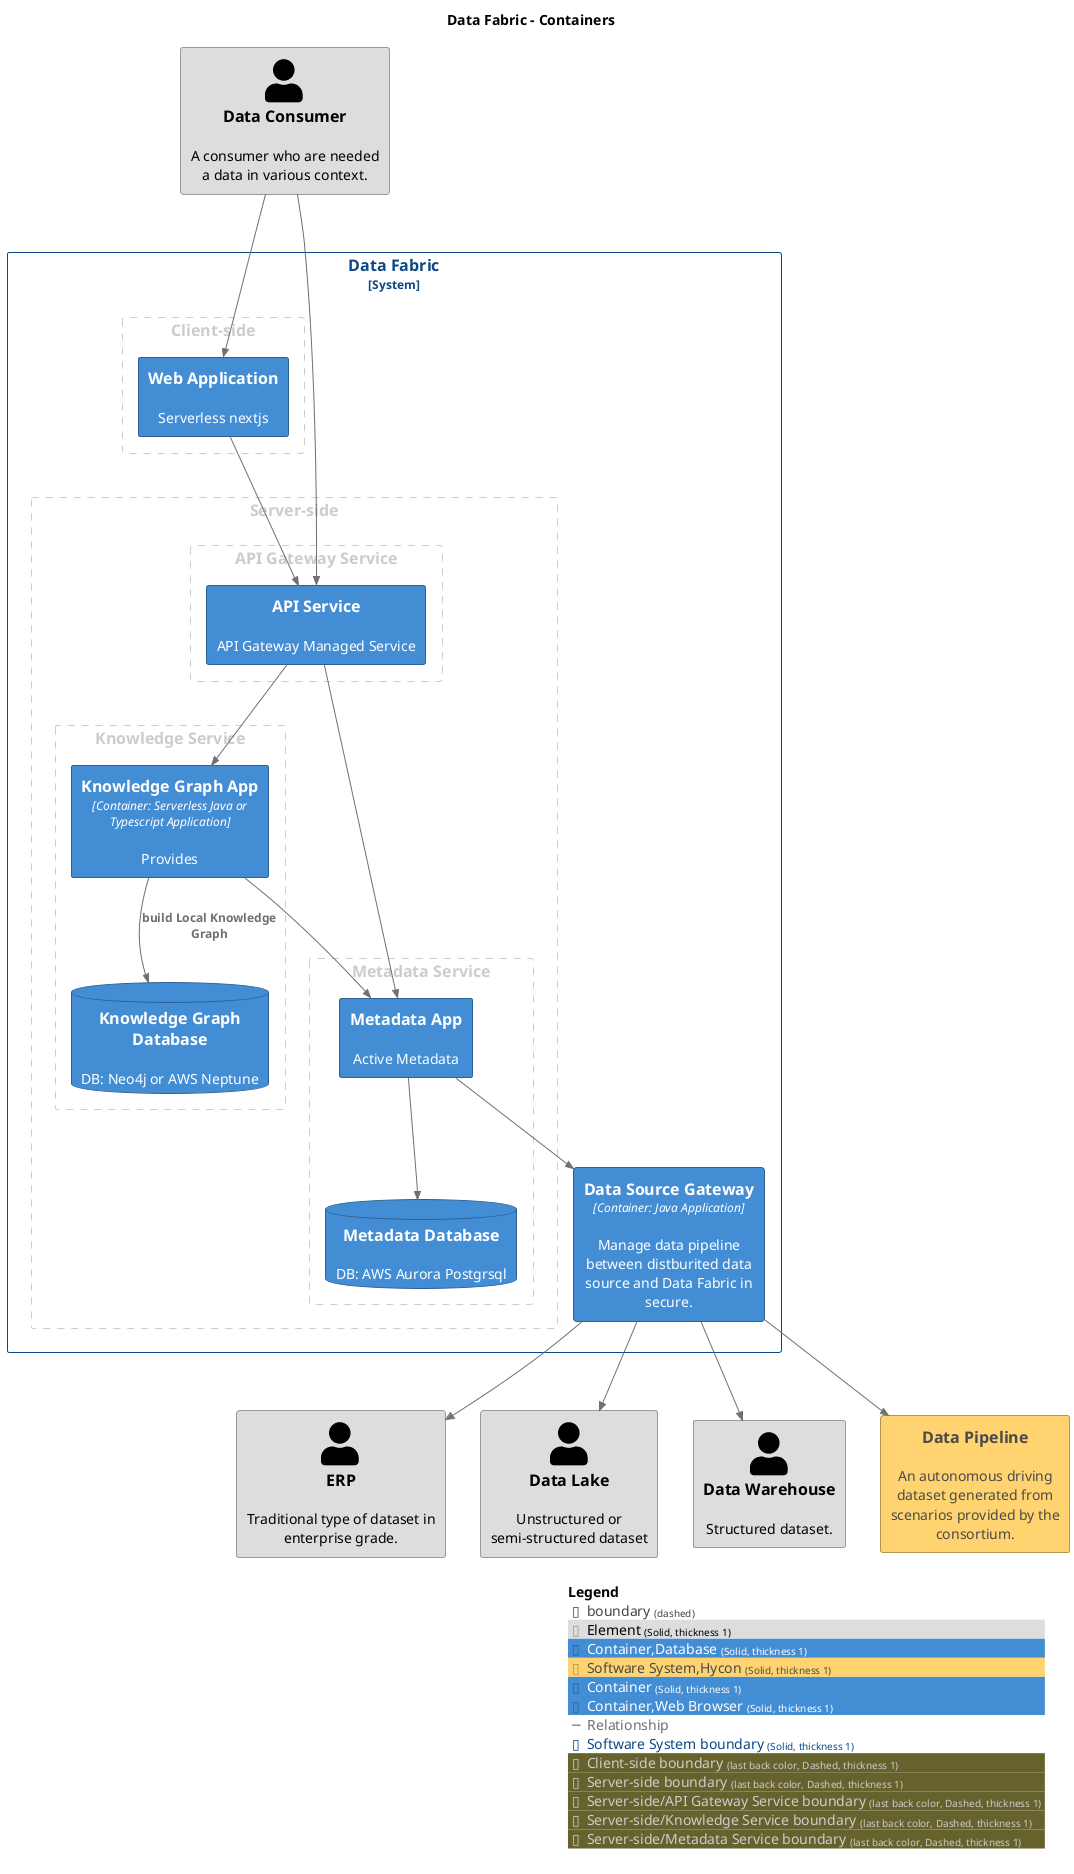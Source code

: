 @startuml
set separator none
title Data Fabric - Containers

top to bottom direction

!include <C4/C4>
!include <C4/C4_Context>
!include <C4/C4_Container>

AddElementTag("Element", $bgColor="#dddddd", $borderColor="#9a9a9a", $fontColor="#000000", $sprite="", $shadowing="", $borderStyle="Solid", $borderThickness="1")
AddElementTag("Container,Database", $bgColor="#438dd5", $borderColor="#2e6295", $fontColor="#ffffff", $sprite="", $shadowing="", $borderStyle="Solid", $borderThickness="1")
AddElementTag("Software System,Hycon", $bgColor="#ffd470", $borderColor="#b2944e", $fontColor="#4a4a4a", $sprite="", $shadowing="", $borderStyle="Solid", $borderThickness="1")
AddElementTag("Container", $bgColor="#438dd5", $borderColor="#2e6295", $fontColor="#ffffff", $sprite="", $shadowing="", $borderStyle="Solid", $borderThickness="1")
AddElementTag("Container,Web Browser", $bgColor="#438dd5", $borderColor="#2e6295", $fontColor="#ffffff", $sprite="", $shadowing="", $borderStyle="Solid", $borderThickness="1")

AddRelTag("Relationship", $textColor="#707070", $lineColor="#707070", $lineStyle = "")

AddBoundaryTag("Software System", $bgColor="#ffffff", $borderColor="#0b4884", $fontColor="#0b4884", $shadowing="", $borderStyle="Solid", $borderThickness="1")

Person(DataConsumer, "Data Consumer", $descr="A consumer who are needed a data in various context.", $tags="Element", $link="")
Person(ERP, "ERP", $descr="Traditional type of dataset in enterprise grade.", $tags="Element", $link="")
Person(DataLake, "Data Lake", $descr="Unstructured or semi-structured dataset", $tags="Element", $link="")
Person(DataWarehouse, "Data Warehouse", $descr="Structured dataset.", $tags="Element", $link="")
System(DataPipeline, "Data Pipeline", $descr="An autonomous driving dataset generated from scenarios provided by the consortium.", $tags="Software System,Hycon", $link="")

System_Boundary("DataFabric_boundary", "Data Fabric", $tags="Software System") {
  AddBoundaryTag("Client-side", $borderColor="#cccccc", $fontColor="#cccccc", $borderStyle="Dashed", $borderThickness="1")
  Boundary(group_1, "Client-side", $tags="Client-side") {
    Container(DataFabric.WebApplication, "Web Application", $techn="", $descr="Serverless nextjs", $tags="Container,Web Browser", $link="")
  }

  AddBoundaryTag("Server-side", $borderColor="#cccccc", $fontColor="#cccccc", $borderStyle="Dashed", $borderThickness="1")
  Boundary(group_2, "Server-side", $tags="Server-side") {
      AddBoundaryTag("Server-side/API Gateway Service", $borderColor="#cccccc", $fontColor="#cccccc", $borderStyle="Dashed", $borderThickness="1")
      Boundary(group_3, "API Gateway Service", $tags="Server-side/API Gateway Service") {
        Container(DataFabric.APIService, "API Service", $techn="", $descr="API Gateway Managed Service", $tags="Container", $link="")
      }

      AddBoundaryTag("Server-side/Knowledge Service", $borderColor="#cccccc", $fontColor="#cccccc", $borderStyle="Dashed", $borderThickness="1")
      Boundary(group_4, "Knowledge Service", $tags="Server-side/Knowledge Service") {
        Container(DataFabric.KnowledgeGraphApp, "Knowledge Graph App", $techn="Container: Serverless Java or Typescript Application", $descr="Provides", $tags="Container", $link="")
        ContainerDb(DataFabric.KnowledgeGraphDatabase, "Knowledge Graph Database", $techn="", $descr="DB: Neo4j or AWS Neptune", $tags="Container,Database", $link="")
      }

      AddBoundaryTag("Server-side/Metadata Service", $borderColor="#cccccc", $fontColor="#cccccc", $borderStyle="Dashed", $borderThickness="1")
      Boundary(group_5, "Metadata Service", $tags="Server-side/Metadata Service") {
        Container(DataFabric.MetadataApp, "Metadata App", $techn="", $descr="Active Metadata", $tags="Container", $link="")
        ContainerDb(DataFabric.MetadataDatabase, "Metadata Database", $techn="", $descr="DB: AWS Aurora Postgrsql", $tags="Container,Database", $link="")
      }

  }

  Container(DataFabric.DataSourceGateway, "Data Source Gateway", $techn="Container: Java Application", $descr="Manage data pipeline between distburited data source and Data Fabric in secure.", $tags="Container", $link="")
}

Rel(DataFabric.DataSourceGateway, DataPipeline, "", $techn="", $tags="Relationship", $link="")
Rel(DataConsumer, DataFabric.APIService, "", $techn="", $tags="Relationship", $link="")
Rel(DataConsumer, DataFabric.WebApplication, "", $techn="", $tags="Relationship", $link="")
Rel(DataFabric.KnowledgeGraphApp, DataFabric.KnowledgeGraphDatabase, "build Local Knowledge Graph", $techn="", $tags="Relationship", $link="")
Rel(DataFabric.KnowledgeGraphApp, DataFabric.MetadataApp, "", $techn="", $tags="Relationship", $link="")
Rel(DataFabric.DataSourceGateway, ERP, "", $techn="", $tags="Relationship", $link="")
Rel(DataFabric.DataSourceGateway, DataLake, "", $techn="", $tags="Relationship", $link="")
Rel(DataFabric.DataSourceGateway, DataWarehouse, "", $techn="", $tags="Relationship", $link="")
Rel(DataFabric.MetadataApp, DataFabric.DataSourceGateway, "", $techn="", $tags="Relationship", $link="")
Rel(DataFabric.MetadataApp, DataFabric.MetadataDatabase, "", $techn="", $tags="Relationship", $link="")
Rel(DataFabric.APIService, DataFabric.KnowledgeGraphApp, "", $techn="", $tags="Relationship", $link="")
Rel(DataFabric.APIService, DataFabric.MetadataApp, "", $techn="", $tags="Relationship", $link="")
Rel(DataFabric.WebApplication, DataFabric.APIService, "", $techn="", $tags="Relationship", $link="")

SHOW_LEGEND(true)
@enduml